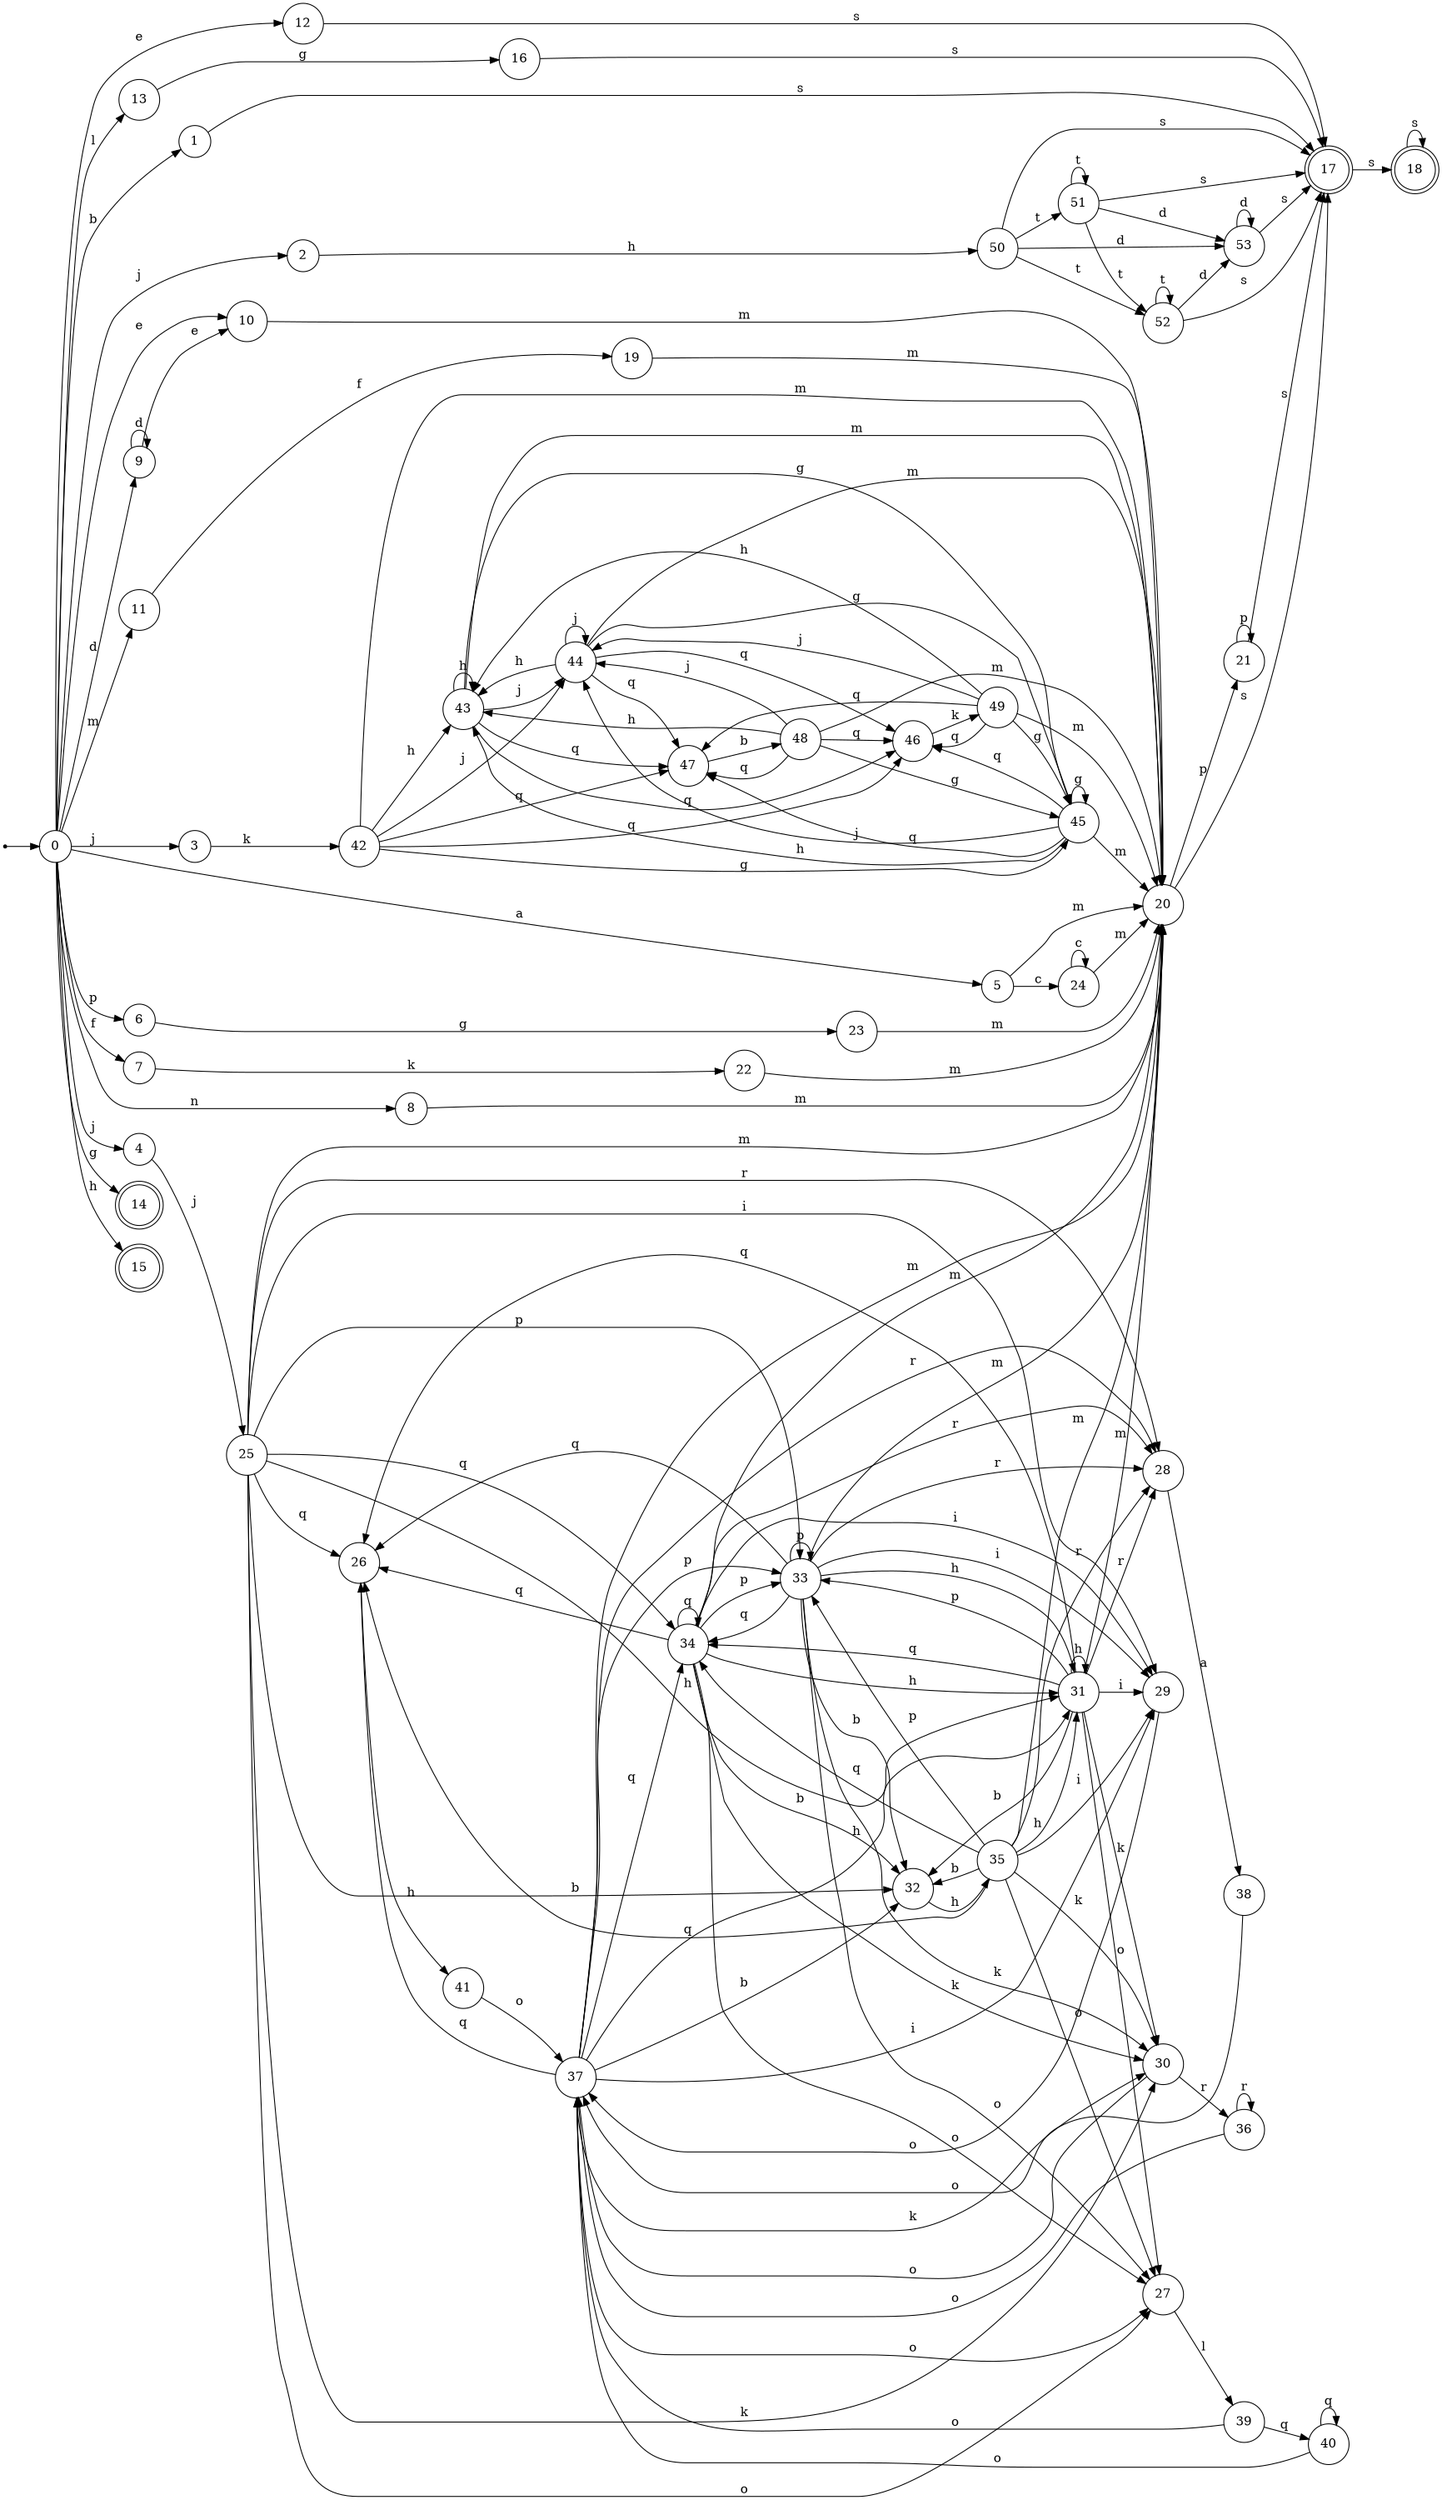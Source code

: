 digraph finite_state_machine {
rankdir=LR;
size="20,20";
node [shape = point]; "dummy0"
node [shape = circle]; "0";
"dummy0" -> "0";
node [shape = circle]; "1";
node [shape = circle]; "2";
node [shape = circle]; "3";
node [shape = circle]; "4";
node [shape = circle]; "5";
node [shape = circle]; "6";
node [shape = circle]; "7";
node [shape = circle]; "8";
node [shape = circle]; "9";
node [shape = circle]; "10";
node [shape = circle]; "11";
node [shape = circle]; "12";
node [shape = circle]; "13";
node [shape = doublecircle]; "14";node [shape = doublecircle]; "15";node [shape = circle]; "16";
node [shape = doublecircle]; "17";node [shape = doublecircle]; "18";node [shape = circle]; "19";
node [shape = circle]; "20";
node [shape = circle]; "21";
node [shape = circle]; "22";
node [shape = circle]; "23";
node [shape = circle]; "24";
node [shape = circle]; "25";
node [shape = circle]; "26";
node [shape = circle]; "27";
node [shape = circle]; "28";
node [shape = circle]; "29";
node [shape = circle]; "30";
node [shape = circle]; "31";
node [shape = circle]; "32";
node [shape = circle]; "33";
node [shape = circle]; "34";
node [shape = circle]; "35";
node [shape = circle]; "36";
node [shape = circle]; "37";
node [shape = circle]; "38";
node [shape = circle]; "39";
node [shape = circle]; "40";
node [shape = circle]; "41";
node [shape = circle]; "42";
node [shape = circle]; "43";
node [shape = circle]; "44";
node [shape = circle]; "45";
node [shape = circle]; "46";
node [shape = circle]; "47";
node [shape = circle]; "48";
node [shape = circle]; "49";
node [shape = circle]; "50";
node [shape = circle]; "51";
node [shape = circle]; "52";
node [shape = circle]; "53";
"0" -> "1" [label = "b"];
 "0" -> "2" [label = "j"];
 "0" -> "3" [label = "j"];
 "0" -> "4" [label = "j"];
 "0" -> "5" [label = "a"];
 "0" -> "6" [label = "p"];
 "0" -> "7" [label = "f"];
 "0" -> "8" [label = "n"];
 "0" -> "9" [label = "d"];
 "0" -> "10" [label = "e"];
 "0" -> "12" [label = "e"];
 "0" -> "11" [label = "m"];
 "0" -> "13" [label = "l"];
 "0" -> "14" [label = "g"];
 "0" -> "15" [label = "h"];
 "13" -> "16" [label = "g"];
 "16" -> "17" [label = "s"];
 "17" -> "18" [label = "s"];
 "18" -> "18" [label = "s"];
 "12" -> "17" [label = "s"];
 "11" -> "19" [label = "f"];
 "19" -> "20" [label = "m"];
 "20" -> "21" [label = "p"];
 "20" -> "17" [label = "s"];
 "21" -> "21" [label = "p"];
 "21" -> "17" [label = "s"];
 "10" -> "20" [label = "m"];
 "9" -> "9" [label = "d"];
 "9" -> "10" [label = "e"];
 "8" -> "20" [label = "m"];
 "7" -> "22" [label = "k"];
 "22" -> "20" [label = "m"];
 "6" -> "23" [label = "g"];
 "23" -> "20" [label = "m"];
 "5" -> "24" [label = "c"];
 "5" -> "20" [label = "m"];
 "24" -> "24" [label = "c"];
 "24" -> "20" [label = "m"];
 "4" -> "25" [label = "j"];
 "25" -> "26" [label = "q"];
 "25" -> "34" [label = "q"];
 "25" -> "27" [label = "o"];
 "25" -> "28" [label = "r"];
 "25" -> "29" [label = "i"];
 "25" -> "30" [label = "k"];
 "25" -> "31" [label = "h"];
 "25" -> "32" [label = "b"];
 "25" -> "33" [label = "p"];
 "25" -> "20" [label = "m"];
 "34" -> "34" [label = "q"];
 "34" -> "26" [label = "q"];
 "34" -> "27" [label = "o"];
 "34" -> "28" [label = "r"];
 "34" -> "29" [label = "i"];
 "34" -> "30" [label = "k"];
 "34" -> "31" [label = "h"];
 "34" -> "32" [label = "b"];
 "34" -> "33" [label = "p"];
 "34" -> "20" [label = "m"];
 "33" -> "33" [label = "p"];
 "33" -> "26" [label = "q"];
 "33" -> "34" [label = "q"];
 "33" -> "27" [label = "o"];
 "33" -> "28" [label = "r"];
 "33" -> "29" [label = "i"];
 "33" -> "30" [label = "k"];
 "33" -> "31" [label = "h"];
 "33" -> "32" [label = "b"];
 "33" -> "20" [label = "m"];
 "32" -> "35" [label = "h"];
 "35" -> "32" [label = "b"];
 "35" -> "26" [label = "q"];
 "35" -> "34" [label = "q"];
 "35" -> "27" [label = "o"];
 "35" -> "28" [label = "r"];
 "35" -> "29" [label = "i"];
 "35" -> "30" [label = "k"];
 "35" -> "31" [label = "h"];
 "35" -> "33" [label = "p"];
 "35" -> "20" [label = "m"];
 "31" -> "31" [label = "h"];
 "31" -> "26" [label = "q"];
 "31" -> "34" [label = "q"];
 "31" -> "27" [label = "o"];
 "31" -> "28" [label = "r"];
 "31" -> "29" [label = "i"];
 "31" -> "30" [label = "k"];
 "31" -> "32" [label = "b"];
 "31" -> "33" [label = "p"];
 "31" -> "20" [label = "m"];
 "30" -> "36" [label = "r"];
 "30" -> "37" [label = "o"];
 "37" -> "26" [label = "q"];
 "37" -> "34" [label = "q"];
 "37" -> "27" [label = "o"];
 "37" -> "28" [label = "r"];
 "37" -> "29" [label = "i"];
 "37" -> "30" [label = "k"];
 "37" -> "31" [label = "h"];
 "37" -> "32" [label = "b"];
 "37" -> "33" [label = "p"];
 "37" -> "20" [label = "m"];
 "36" -> "36" [label = "r"];
 "36" -> "37" [label = "o"];
 "29" -> "37" [label = "o"];
 "28" -> "38" [label = "a"];
 "38" -> "37" [label = "o"];
 "27" -> "39" [label = "l"];
 "39" -> "40" [label = "q"];
 "39" -> "37" [label = "o"];
 "40" -> "40" [label = "q"];
 "40" -> "37" [label = "o"];
 "26" -> "41" [label = "h"];
 "41" -> "37" [label = "o"];
 "3" -> "42" [label = "k"];
 "42" -> "43" [label = "h"];
 "42" -> "44" [label = "j"];
 "42" -> "45" [label = "g"];
 "42" -> "46" [label = "q"];
 "42" -> "47" [label = "q"];
 "42" -> "20" [label = "m"];
 "47" -> "48" [label = "b"];
 "48" -> "46" [label = "q"];
 "48" -> "47" [label = "q"];
 "48" -> "43" [label = "h"];
 "48" -> "44" [label = "j"];
 "48" -> "45" [label = "g"];
 "48" -> "20" [label = "m"];
 "46" -> "49" [label = "k"];
 "49" -> "46" [label = "q"];
 "49" -> "47" [label = "q"];
 "49" -> "43" [label = "h"];
 "49" -> "44" [label = "j"];
 "49" -> "45" [label = "g"];
 "49" -> "20" [label = "m"];
 "45" -> "45" [label = "g"];
 "45" -> "43" [label = "h"];
 "45" -> "44" [label = "j"];
 "45" -> "46" [label = "q"];
 "45" -> "47" [label = "q"];
 "45" -> "20" [label = "m"];
 "44" -> "44" [label = "j"];
 "44" -> "43" [label = "h"];
 "44" -> "45" [label = "g"];
 "44" -> "46" [label = "q"];
 "44" -> "47" [label = "q"];
 "44" -> "20" [label = "m"];
 "43" -> "43" [label = "h"];
 "43" -> "44" [label = "j"];
 "43" -> "45" [label = "g"];
 "43" -> "46" [label = "q"];
 "43" -> "47" [label = "q"];
 "43" -> "20" [label = "m"];
 "2" -> "50" [label = "h"];
 "50" -> "51" [label = "t"];
 "50" -> "52" [label = "t"];
 "50" -> "53" [label = "d"];
 "50" -> "17" [label = "s"];
 "53" -> "53" [label = "d"];
 "53" -> "17" [label = "s"];
 "52" -> "52" [label = "t"];
 "52" -> "53" [label = "d"];
 "52" -> "17" [label = "s"];
 "51" -> "51" [label = "t"];
 "51" -> "52" [label = "t"];
 "51" -> "53" [label = "d"];
 "51" -> "17" [label = "s"];
 "1" -> "17" [label = "s"];
 }
